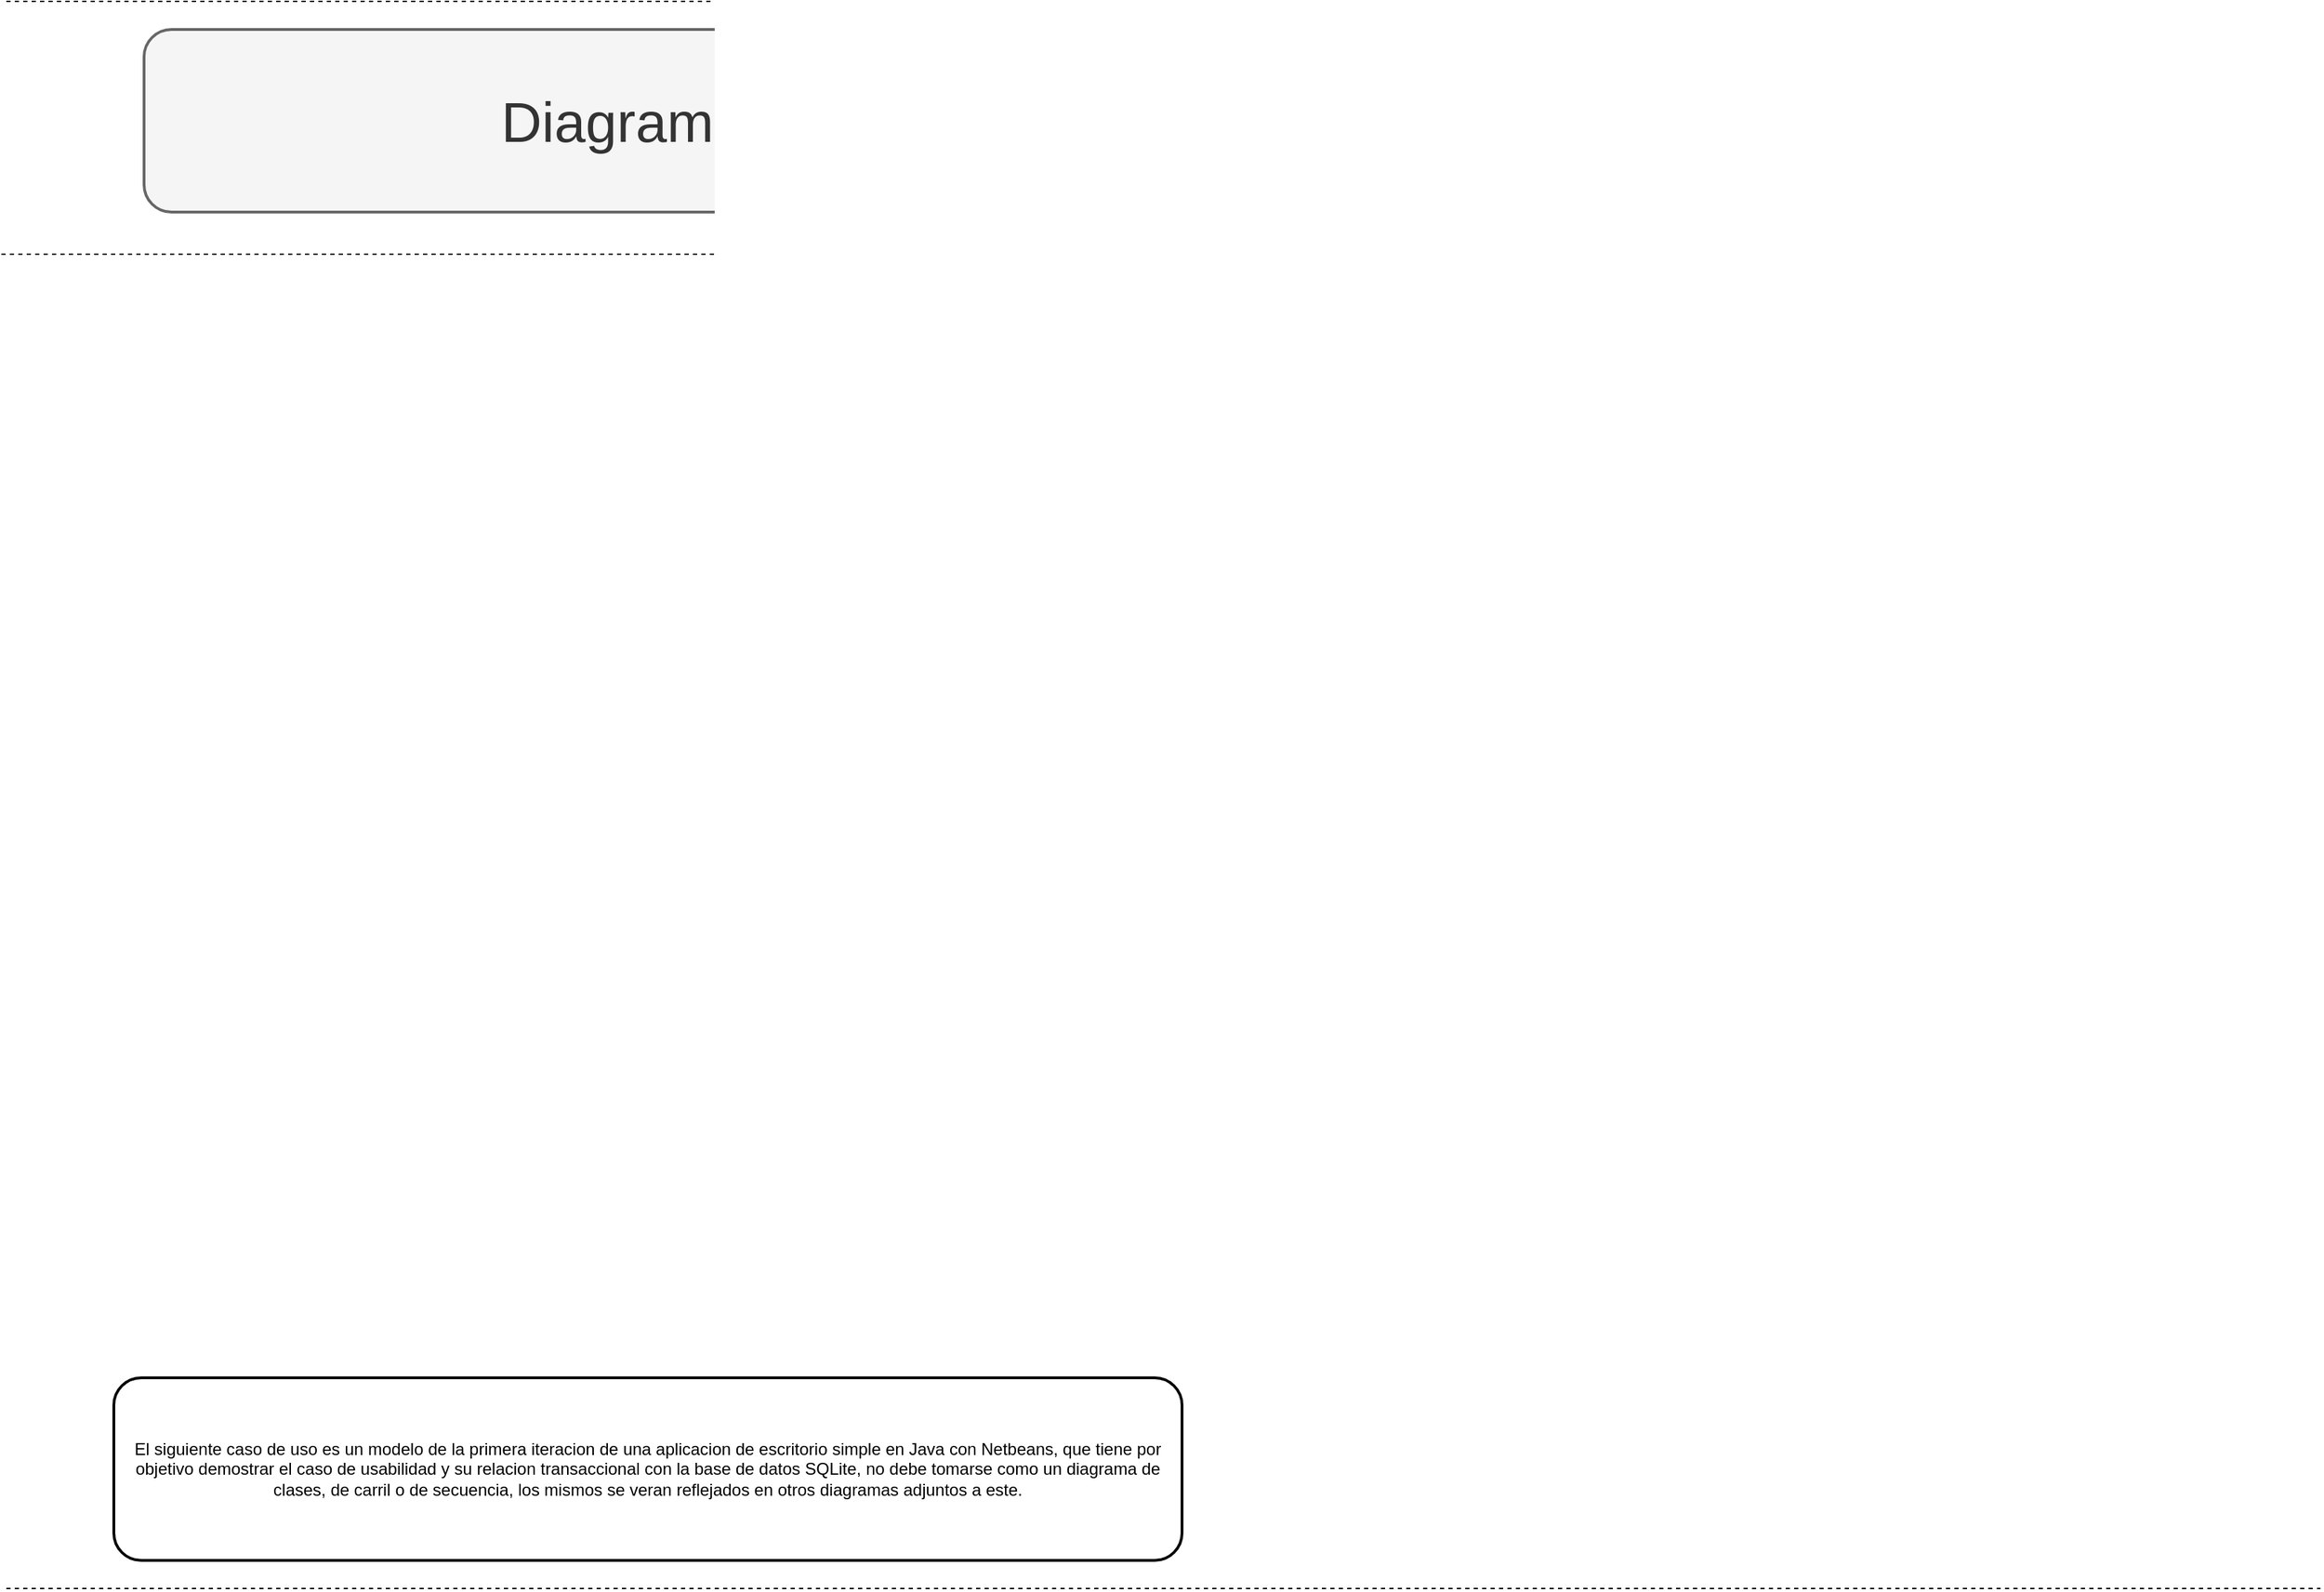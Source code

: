 <mxfile version="12.1.7" type="device" pages="1"><diagram id="RWttZEGVznoyfukVSgKM" name="Page-1"><mxGraphModel dx="2011" dy="1149" grid="1" gridSize="10" guides="1" tooltips="1" connect="1" arrows="1" fold="1" page="1" pageScale="1" pageWidth="1654" pageHeight="1169" math="0" shadow="0"><root><mxCell id="0"/><mxCell id="1" parent="0"/><mxCell id="gymBH3s2snv3XWmQsNkk-4" value="El siguiente caso de uso es un modelo de la primera iteracion de una aplicacion de escritorio simple en Java con Netbeans, que tiene por objetivo demostrar el caso de usabilidad y su relacion transaccional con la base de datos SQLite, no debe tomarse como un diagrama de clases, de carril o de secuencia, los mismos se veran reflejados en otros diagramas adjuntos a este." style="text;html=1;strokeColor=#000000;fillColor=none;align=center;verticalAlign=middle;whiteSpace=wrap;rounded=1;strokeWidth=2;glass=0;" vertex="1" parent="1"><mxGeometry x="80" y="1000" width="760" height="130" as="geometry"/></mxCell><mxCell id="gymBH3s2snv3XWmQsNkk-6" value="&lt;font style=&quot;font-size: 40px&quot;&gt;Diagrama de clases: Arquitectura de datos en SQLite&lt;/font&gt;" style="text;html=1;align=center;verticalAlign=middle;whiteSpace=wrap;rounded=1;glass=0;fillColor=#f5f5f5;strokeColor=#666666;fontColor=#333333;strokeWidth=2;" vertex="1" parent="1"><mxGeometry x="101.5" y="40" width="1450" height="130" as="geometry"/></mxCell><mxCell id="gymBH3s2snv3XWmQsNkk-11" value="" style="endArrow=none;dashed=1;html=1;" edge="1" parent="1"><mxGeometry width="50" height="50" relative="1" as="geometry"><mxPoint y="200" as="sourcePoint"/><mxPoint x="1650" y="200" as="targetPoint"/></mxGeometry></mxCell><mxCell id="gymBH3s2snv3XWmQsNkk-12" value="" style="endArrow=none;dashed=1;html=1;" edge="1" parent="1"><mxGeometry width="50" height="50" relative="1" as="geometry"><mxPoint x="3.5" y="20" as="sourcePoint"/><mxPoint x="1650" y="20" as="targetPoint"/></mxGeometry></mxCell><mxCell id="gymBH3s2snv3XWmQsNkk-13" value="" style="endArrow=none;dashed=1;html=1;" edge="1" parent="1"><mxGeometry width="50" height="50" relative="1" as="geometry"><mxPoint x="3.5" y="1150" as="sourcePoint"/><mxPoint x="1650" y="1150" as="targetPoint"/></mxGeometry></mxCell></root></mxGraphModel></diagram></mxfile>
